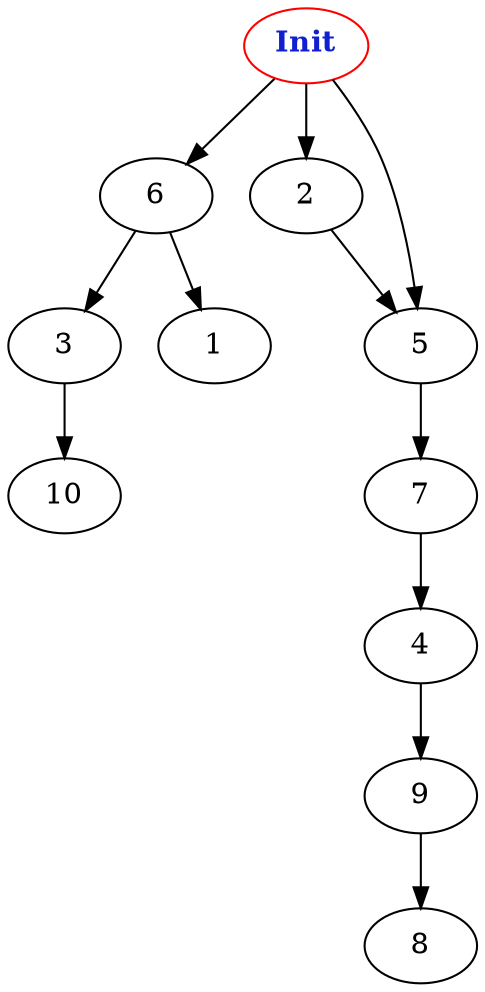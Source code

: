 digraph "Net Graph with 11 nodes" {
edge ["class"="link-class"]
"0" ["color"="red","label"=<<b>Init</b>>,"fontcolor"="#1020d0"]
"0" -> "6" ["weight"="1.0"]
"0" -> "2" ["weight"="8.0"]
"0" -> "5" ["weight"="3.0"]
"6" -> "3" ["weight"="7.0"]
"6" -> "1" ["weight"="7.0"]
"2" -> "5" ["weight"="1.0"]
"5" -> "7" ["weight"="7.0"]
"7" -> "4" ["weight"="5.0"]
"3" -> "10" ["weight"="6.0"]
"9" -> "8" ["weight"="4.0"]
"4" -> "9" ["weight"="1.0"]
}